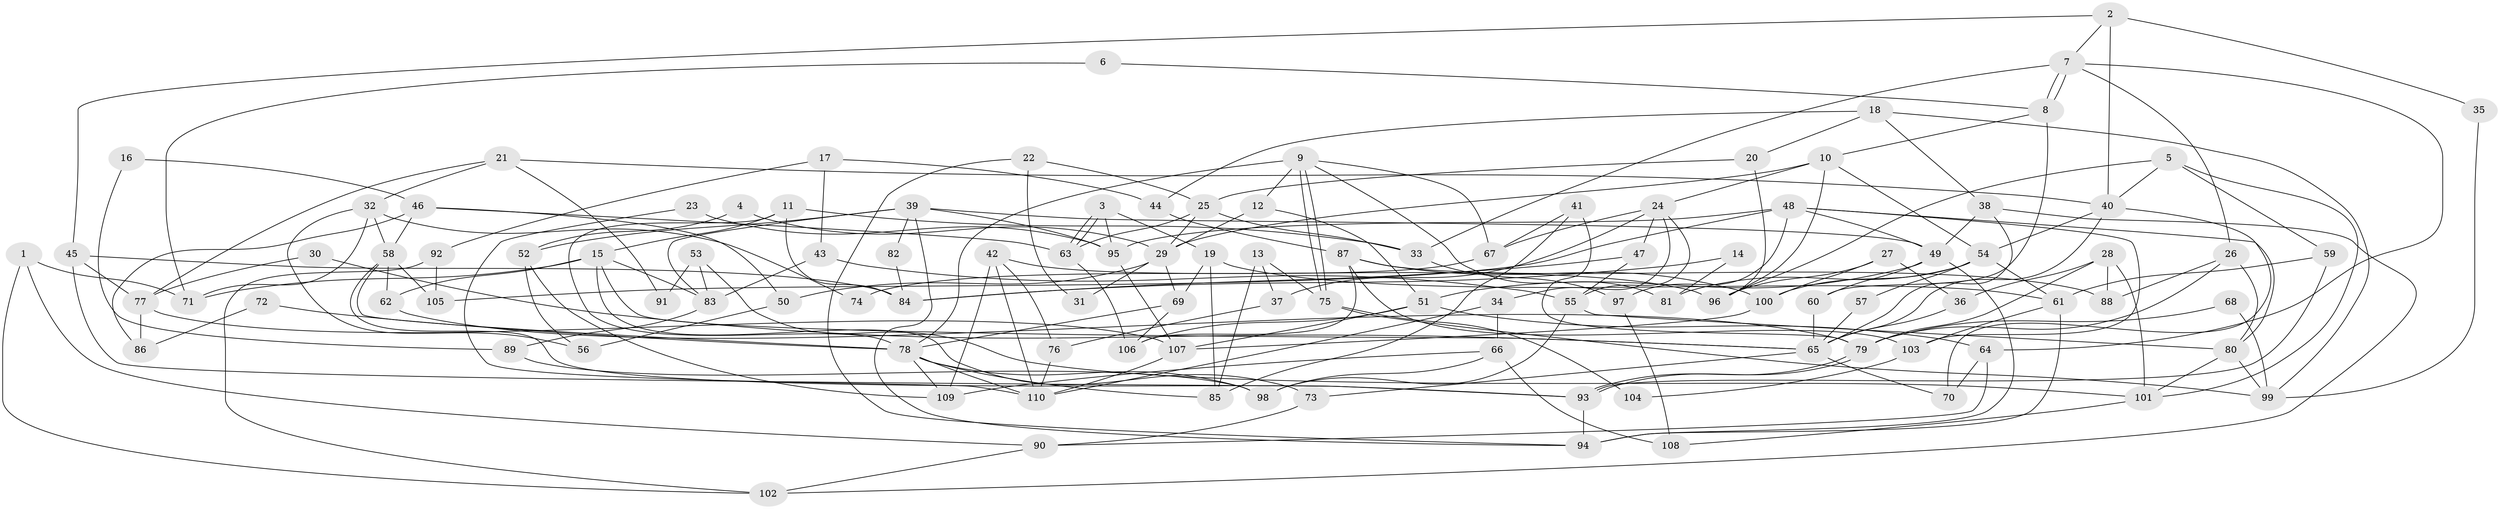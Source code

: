 // coarse degree distribution, {4: 0.15151515151515152, 5: 0.12121212121212122, 3: 0.15151515151515152, 6: 0.12121212121212122, 2: 0.12121212121212122, 7: 0.09090909090909091, 9: 0.06060606060606061, 10: 0.12121212121212122, 16: 0.030303030303030304, 8: 0.030303030303030304}
// Generated by graph-tools (version 1.1) at 2025/54/03/04/25 21:54:49]
// undirected, 110 vertices, 220 edges
graph export_dot {
graph [start="1"]
  node [color=gray90,style=filled];
  1;
  2;
  3;
  4;
  5;
  6;
  7;
  8;
  9;
  10;
  11;
  12;
  13;
  14;
  15;
  16;
  17;
  18;
  19;
  20;
  21;
  22;
  23;
  24;
  25;
  26;
  27;
  28;
  29;
  30;
  31;
  32;
  33;
  34;
  35;
  36;
  37;
  38;
  39;
  40;
  41;
  42;
  43;
  44;
  45;
  46;
  47;
  48;
  49;
  50;
  51;
  52;
  53;
  54;
  55;
  56;
  57;
  58;
  59;
  60;
  61;
  62;
  63;
  64;
  65;
  66;
  67;
  68;
  69;
  70;
  71;
  72;
  73;
  74;
  75;
  76;
  77;
  78;
  79;
  80;
  81;
  82;
  83;
  84;
  85;
  86;
  87;
  88;
  89;
  90;
  91;
  92;
  93;
  94;
  95;
  96;
  97;
  98;
  99;
  100;
  101;
  102;
  103;
  104;
  105;
  106;
  107;
  108;
  109;
  110;
  1 -- 90;
  1 -- 71;
  1 -- 102;
  2 -- 40;
  2 -- 7;
  2 -- 35;
  2 -- 45;
  3 -- 95;
  3 -- 63;
  3 -- 63;
  3 -- 19;
  4 -- 29;
  4 -- 52;
  5 -- 96;
  5 -- 40;
  5 -- 59;
  5 -- 101;
  6 -- 8;
  6 -- 71;
  7 -- 8;
  7 -- 8;
  7 -- 26;
  7 -- 33;
  7 -- 64;
  8 -- 10;
  8 -- 60;
  9 -- 78;
  9 -- 75;
  9 -- 75;
  9 -- 12;
  9 -- 67;
  9 -- 81;
  10 -- 24;
  10 -- 54;
  10 -- 29;
  10 -- 96;
  11 -- 78;
  11 -- 84;
  11 -- 15;
  11 -- 33;
  12 -- 29;
  12 -- 51;
  13 -- 75;
  13 -- 85;
  13 -- 37;
  14 -- 84;
  14 -- 81;
  15 -- 65;
  15 -- 62;
  15 -- 71;
  15 -- 73;
  15 -- 83;
  16 -- 46;
  16 -- 89;
  17 -- 43;
  17 -- 44;
  17 -- 92;
  18 -- 38;
  18 -- 20;
  18 -- 44;
  18 -- 99;
  19 -- 69;
  19 -- 61;
  19 -- 85;
  20 -- 25;
  20 -- 96;
  21 -- 77;
  21 -- 40;
  21 -- 32;
  21 -- 91;
  22 -- 25;
  22 -- 94;
  22 -- 31;
  23 -- 110;
  23 -- 95;
  24 -- 37;
  24 -- 34;
  24 -- 47;
  24 -- 55;
  24 -- 67;
  25 -- 33;
  25 -- 63;
  25 -- 29;
  26 -- 80;
  26 -- 79;
  26 -- 88;
  27 -- 100;
  27 -- 36;
  27 -- 96;
  28 -- 88;
  28 -- 79;
  28 -- 36;
  28 -- 101;
  29 -- 31;
  29 -- 50;
  29 -- 69;
  30 -- 65;
  30 -- 77;
  32 -- 58;
  32 -- 56;
  32 -- 71;
  32 -- 74;
  33 -- 97;
  34 -- 66;
  34 -- 110;
  35 -- 99;
  36 -- 65;
  37 -- 76;
  38 -- 65;
  38 -- 102;
  38 -- 49;
  39 -- 49;
  39 -- 52;
  39 -- 82;
  39 -- 83;
  39 -- 94;
  39 -- 95;
  40 -- 65;
  40 -- 70;
  40 -- 54;
  41 -- 67;
  41 -- 85;
  41 -- 79;
  42 -- 110;
  42 -- 96;
  42 -- 76;
  42 -- 109;
  43 -- 83;
  43 -- 55;
  44 -- 87;
  45 -- 93;
  45 -- 77;
  45 -- 84;
  46 -- 58;
  46 -- 63;
  46 -- 50;
  46 -- 86;
  47 -- 55;
  47 -- 84;
  48 -- 103;
  48 -- 49;
  48 -- 80;
  48 -- 95;
  48 -- 97;
  48 -- 105;
  49 -- 94;
  49 -- 51;
  49 -- 60;
  50 -- 56;
  51 -- 64;
  51 -- 106;
  51 -- 107;
  52 -- 109;
  52 -- 56;
  53 -- 83;
  53 -- 101;
  53 -- 91;
  54 -- 61;
  54 -- 57;
  54 -- 81;
  54 -- 100;
  55 -- 80;
  55 -- 98;
  57 -- 65;
  58 -- 93;
  58 -- 62;
  58 -- 78;
  58 -- 105;
  59 -- 93;
  59 -- 61;
  60 -- 65;
  61 -- 94;
  61 -- 103;
  62 -- 79;
  63 -- 106;
  64 -- 70;
  64 -- 90;
  65 -- 73;
  65 -- 70;
  66 -- 98;
  66 -- 108;
  66 -- 109;
  67 -- 74;
  68 -- 79;
  68 -- 99;
  69 -- 78;
  69 -- 106;
  72 -- 86;
  72 -- 78;
  73 -- 90;
  75 -- 99;
  75 -- 104;
  76 -- 110;
  77 -- 107;
  77 -- 86;
  78 -- 109;
  78 -- 85;
  78 -- 98;
  78 -- 110;
  79 -- 93;
  79 -- 93;
  80 -- 101;
  80 -- 99;
  82 -- 84;
  83 -- 89;
  87 -- 106;
  87 -- 100;
  87 -- 88;
  87 -- 103;
  89 -- 98;
  90 -- 102;
  92 -- 105;
  92 -- 102;
  93 -- 94;
  95 -- 107;
  97 -- 108;
  100 -- 107;
  101 -- 108;
  103 -- 104;
  107 -- 110;
}
